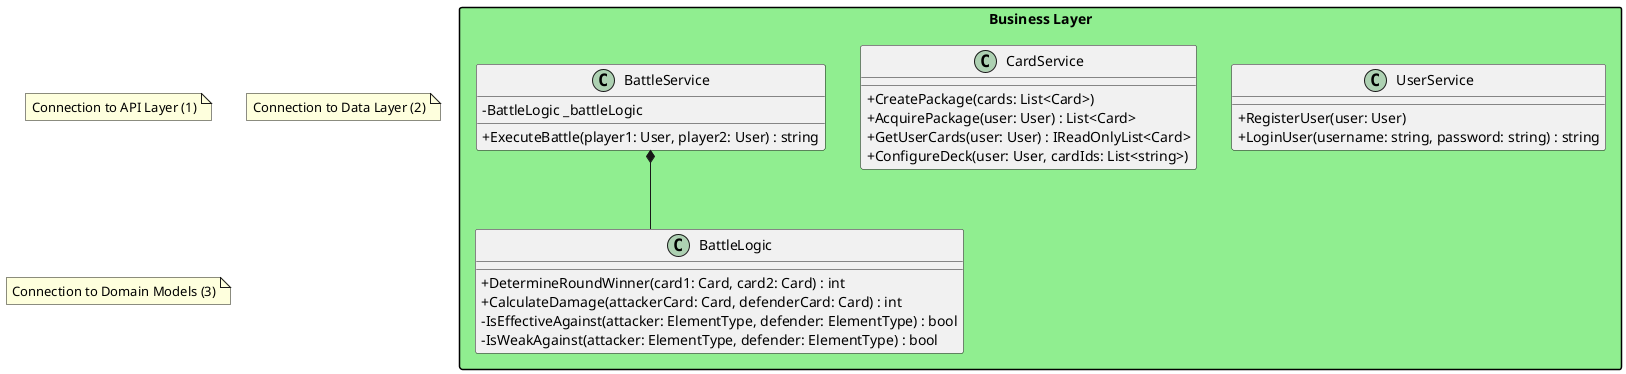 @startuml
skinparam packageStyle rectangle
skinparam linetype ortho
skinparam classAttributeIconSize 0

package "Business Layer" #LightGreen {
    class UserService {
        +RegisterUser(user: User)
        +LoginUser(username: string, password: string) : string
    }

    class CardService {
        +CreatePackage(cards: List<Card>)
        +AcquirePackage(user: User) : List<Card>
        +GetUserCards(user: User) : IReadOnlyList<Card>
        +ConfigureDeck(user: User, cardIds: List<string>)
    }

    class BattleService {
        -BattleLogic _battleLogic
        +ExecuteBattle(player1: User, player2: User) : string
    }

    class BattleLogic {
        +DetermineRoundWinner(card1: Card, card2: Card) : int
        +CalculateDamage(attackerCard: Card, defenderCard: Card) : int
        -IsEffectiveAgainst(attacker: ElementType, defender: ElementType) : bool
        -IsWeakAgainst(attacker: ElementType, defender: ElementType) : bool
    }
}

BattleService *-- BattleLogic

note "Connection to API Layer (1)" as N1
note "Connection to Data Layer (2)" as N2
note "Connection to Domain Models (3)" as N3
@enduml